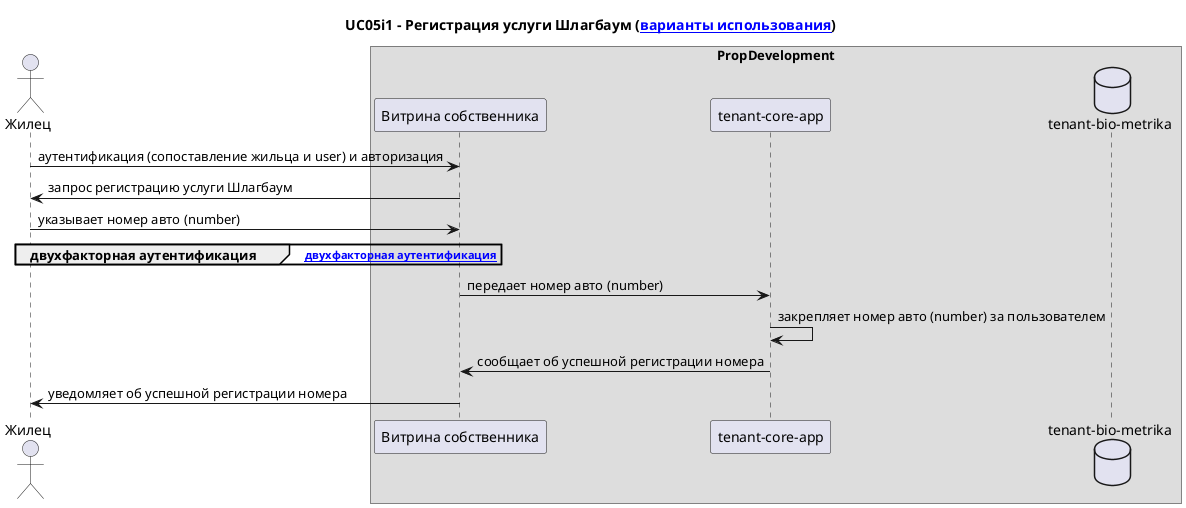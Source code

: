 @startuml

title UC05i1 - Регистрация услуги Шлагбаум ([[./uc.puml варианты использования]])

actor Жилец as Tenant

box "PropDevelopment"
    participant "Витрина собственника" as MobileApp
    participant "tenant-core-app" as TenantCoreApp
    database "tenant-bio-metrika" as TenantBioMetrika
end box

Tenant -> MobileApp: аутентификация (сопоставление жильца и user) и авторизация
MobileApp -> Tenant: запрос регистрацию услуги Шлагбаум
Tenant -> MobileApp: указывает номер авто (number)
group двухфакторная аутентификация [[UC06.puml двухфакторная аутентификация]]
end group
MobileApp -> TenantCoreApp: передает номер авто (number)
TenantCoreApp -> TenantCoreApp: закрепляет номер авто (number) за пользователем
TenantCoreApp -> MobileApp: сообщает об успешной регистрации номера
MobileApp -> Tenant: уведомляет об успешной регистрации номера

@enduml